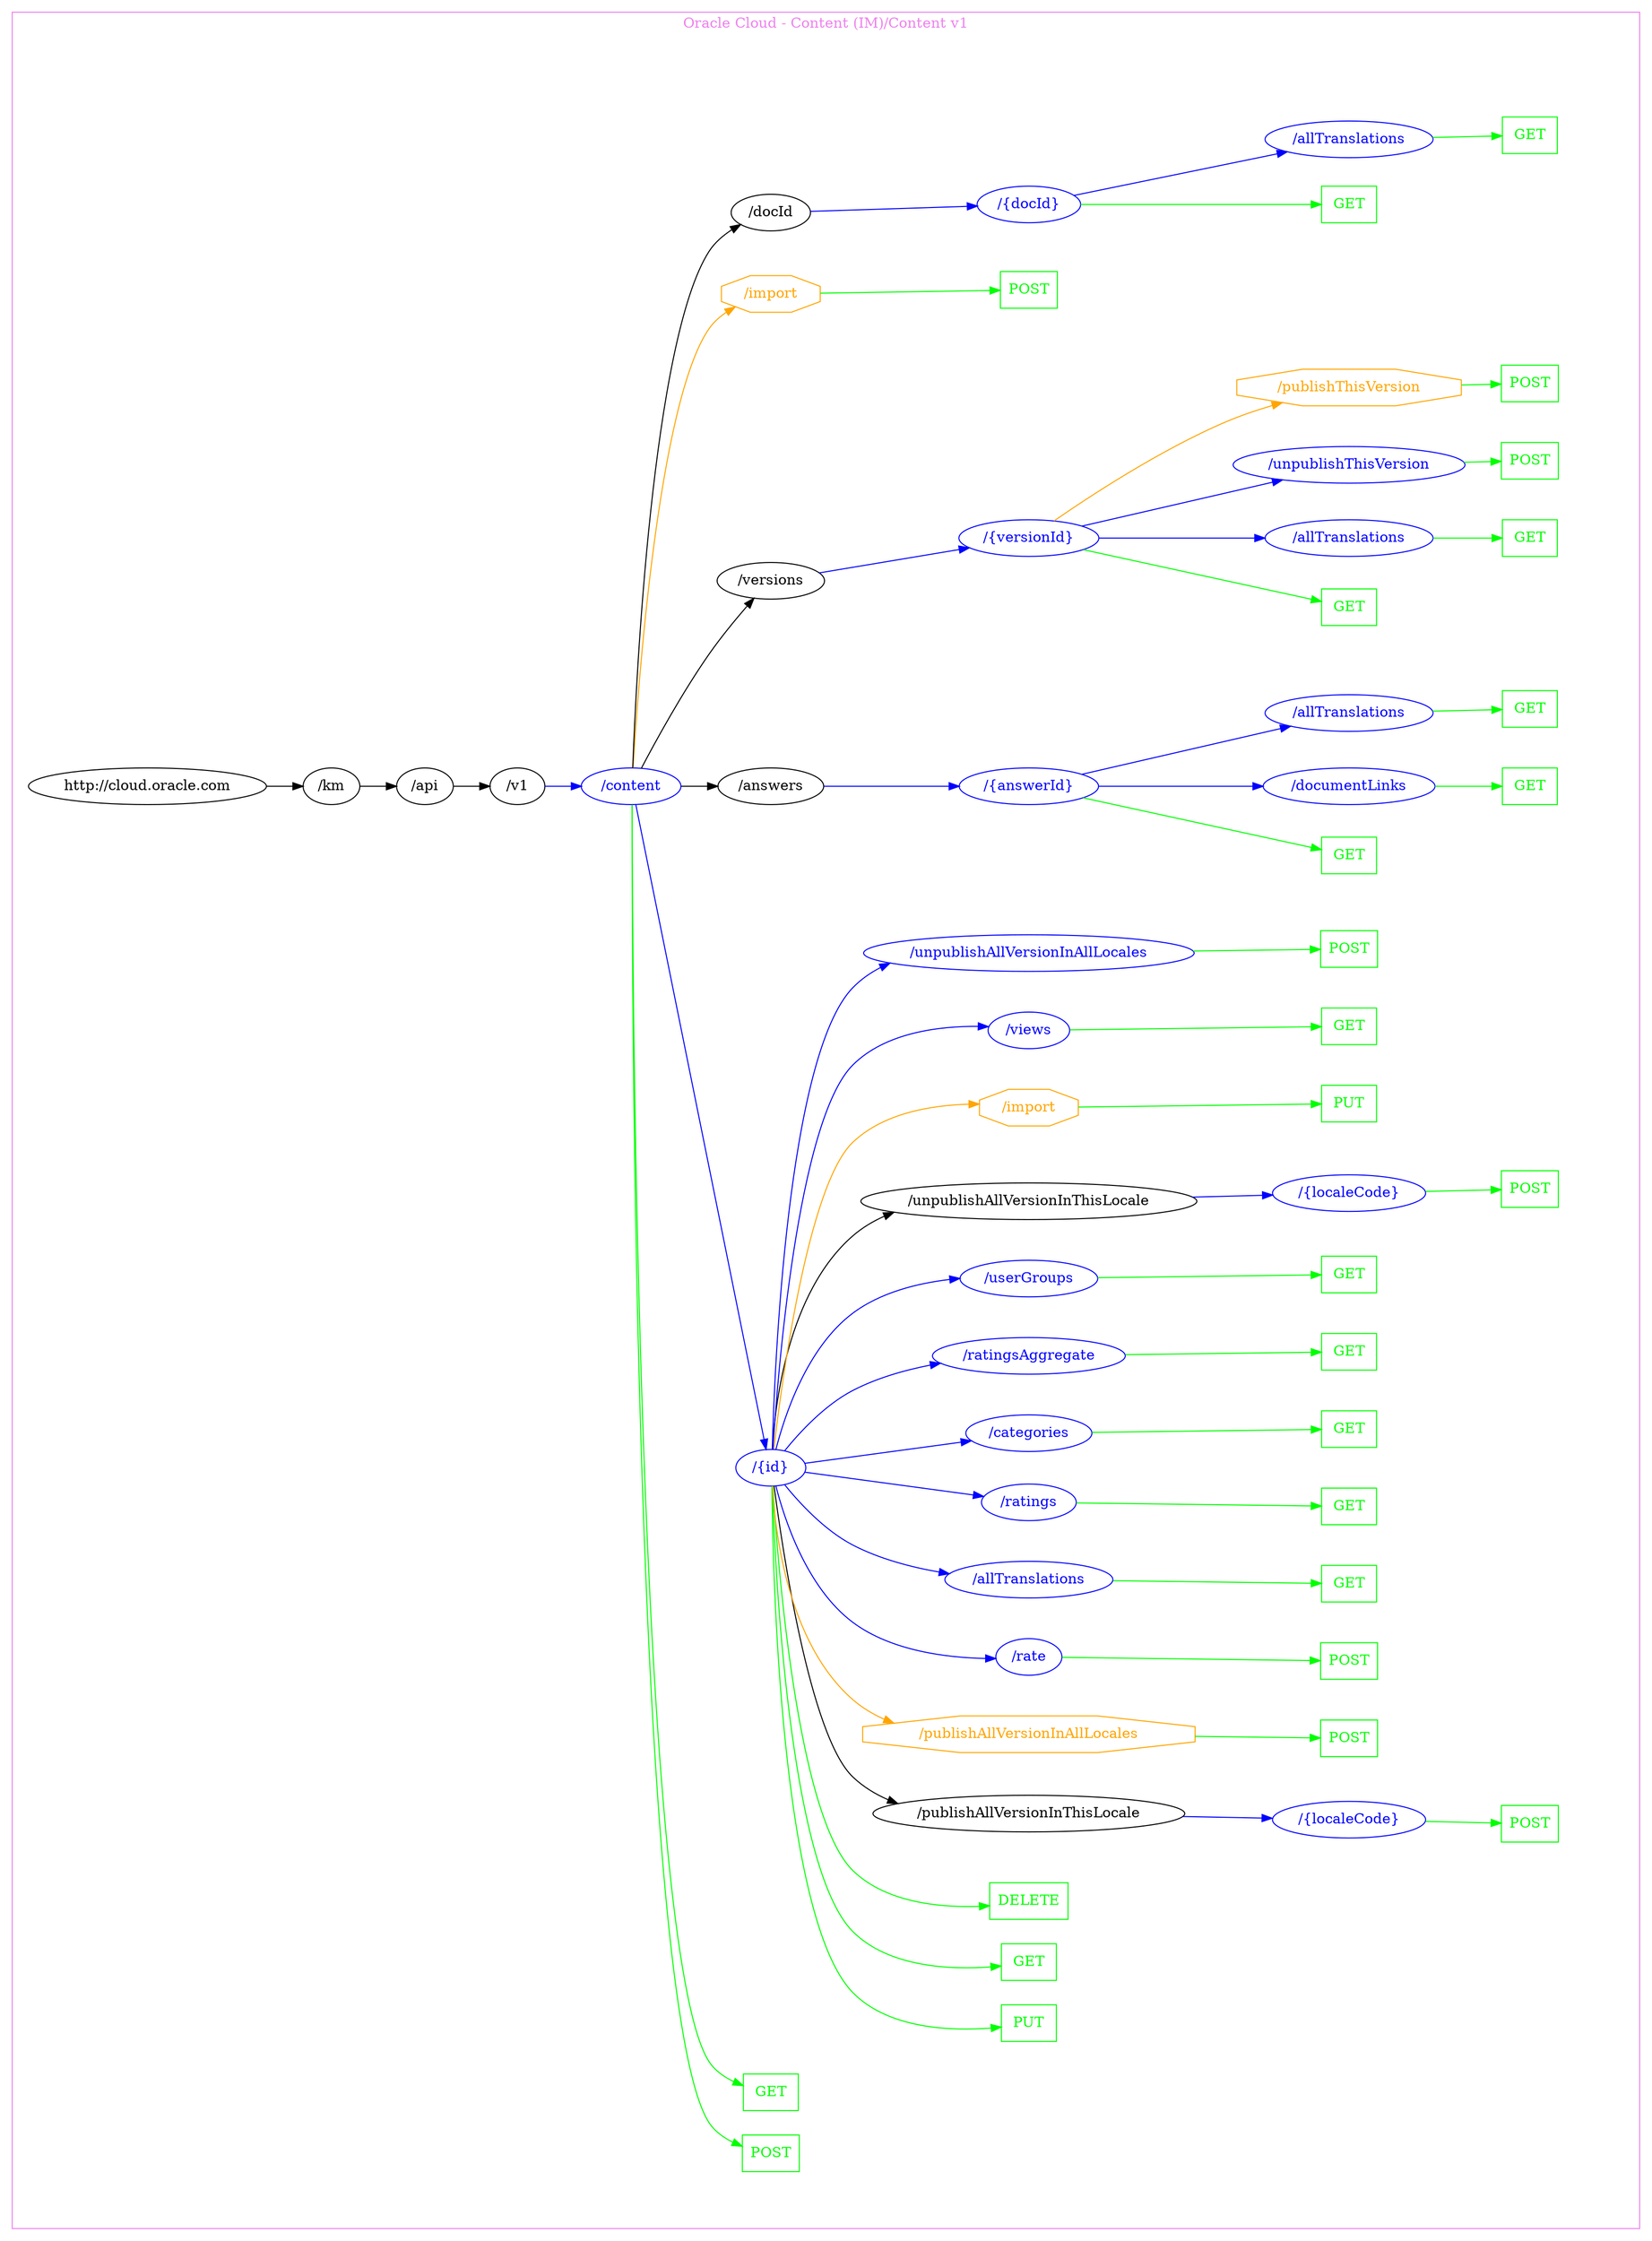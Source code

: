 digraph Cloud_Computing_REST_API {
rankdir="LR";
subgraph cluster_0 {
label="Oracle Cloud - Content (IM)/Content v1"
color=violet
fontcolor=violet
subgraph cluster_1 {
label=""
color=white
fontcolor=white
node1 [label="http://cloud.oracle.com", shape="ellipse", color="black", fontcolor="black"]
node1 -> node2 [color="black", fontcolor="black"]
subgraph cluster_2 {
label=""
color=white
fontcolor=white
node2 [label="/km", shape="ellipse", color="black", fontcolor="black"]
node2 -> node3 [color="black", fontcolor="black"]
subgraph cluster_3 {
label=""
color=white
fontcolor=white
node3 [label="/api", shape="ellipse", color="black", fontcolor="black"]
node3 -> node4 [color="black", fontcolor="black"]
subgraph cluster_4 {
label=""
color=white
fontcolor=white
node4 [label="/v1", shape="ellipse", color="black", fontcolor="black"]
node4 -> node5 [color="blue", fontcolor="blue"]
subgraph cluster_5 {
label=""
color=white
fontcolor=white
node5 [label="/content", shape="ellipse", color="blue", fontcolor="blue"]
node5 -> node6 [color="green", fontcolor="green"]
subgraph cluster_6 {
label=""
color=white
fontcolor=white
node6 [label="POST", shape="box", color="green", fontcolor="green"]
}
node5 -> node7 [color="green", fontcolor="green"]
subgraph cluster_7 {
label=""
color=white
fontcolor=white
node7 [label="GET", shape="box", color="green", fontcolor="green"]
}
node5 -> node8 [color="blue", fontcolor="blue"]
subgraph cluster_8 {
label=""
color=white
fontcolor=white
node8 [label="/{id}", shape="ellipse", color="blue", fontcolor="blue"]
node8 -> node9 [color="green", fontcolor="green"]
subgraph cluster_9 {
label=""
color=white
fontcolor=white
node9 [label="PUT", shape="box", color="green", fontcolor="green"]
}
node8 -> node10 [color="green", fontcolor="green"]
subgraph cluster_10 {
label=""
color=white
fontcolor=white
node10 [label="GET", shape="box", color="green", fontcolor="green"]
}
node8 -> node11 [color="green", fontcolor="green"]
subgraph cluster_11 {
label=""
color=white
fontcolor=white
node11 [label="DELETE", shape="box", color="green", fontcolor="green"]
}
node8 -> node12 [color="black", fontcolor="black"]
subgraph cluster_12 {
label=""
color=white
fontcolor=white
node12 [label="/publishAllVersionInThisLocale", shape="ellipse", color="black", fontcolor="black"]
node12 -> node13 [color="blue", fontcolor="blue"]
subgraph cluster_13 {
label=""
color=white
fontcolor=white
node13 [label="/{localeCode}", shape="ellipse", color="blue", fontcolor="blue"]
node13 -> node14 [color="green", fontcolor="green"]
subgraph cluster_14 {
label=""
color=white
fontcolor=white
node14 [label="POST", shape="box", color="green", fontcolor="green"]
}
}
}
node8 -> node15 [color="orange", fontcolor="orange"]
subgraph cluster_15 {
label=""
color=white
fontcolor=white
node15 [label="/publishAllVersionInAllLocales", shape="octagon", color="orange", fontcolor="orange"]
node15 -> node16 [color="green", fontcolor="green"]
subgraph cluster_16 {
label=""
color=white
fontcolor=white
node16 [label="POST", shape="box", color="green", fontcolor="green"]
}
}
node8 -> node17 [color="blue", fontcolor="blue"]
subgraph cluster_17 {
label=""
color=white
fontcolor=white
node17 [label="/rate", shape="ellipse", color="blue", fontcolor="blue"]
node17 -> node18 [color="green", fontcolor="green"]
subgraph cluster_18 {
label=""
color=white
fontcolor=white
node18 [label="POST", shape="box", color="green", fontcolor="green"]
}
}
node8 -> node19 [color="blue", fontcolor="blue"]
subgraph cluster_19 {
label=""
color=white
fontcolor=white
node19 [label="/allTranslations", shape="ellipse", color="blue", fontcolor="blue"]
node19 -> node20 [color="green", fontcolor="green"]
subgraph cluster_20 {
label=""
color=white
fontcolor=white
node20 [label="GET", shape="box", color="green", fontcolor="green"]
}
}
node8 -> node21 [color="blue", fontcolor="blue"]
subgraph cluster_21 {
label=""
color=white
fontcolor=white
node21 [label="/ratings", shape="ellipse", color="blue", fontcolor="blue"]
node21 -> node22 [color="green", fontcolor="green"]
subgraph cluster_22 {
label=""
color=white
fontcolor=white
node22 [label="GET", shape="box", color="green", fontcolor="green"]
}
}
node8 -> node23 [color="blue", fontcolor="blue"]
subgraph cluster_23 {
label=""
color=white
fontcolor=white
node23 [label="/categories", shape="ellipse", color="blue", fontcolor="blue"]
node23 -> node24 [color="green", fontcolor="green"]
subgraph cluster_24 {
label=""
color=white
fontcolor=white
node24 [label="GET", shape="box", color="green", fontcolor="green"]
}
}
node8 -> node25 [color="blue", fontcolor="blue"]
subgraph cluster_25 {
label=""
color=white
fontcolor=white
node25 [label="/ratingsAggregate", shape="ellipse", color="blue", fontcolor="blue"]
node25 -> node26 [color="green", fontcolor="green"]
subgraph cluster_26 {
label=""
color=white
fontcolor=white
node26 [label="GET", shape="box", color="green", fontcolor="green"]
}
}
node8 -> node27 [color="blue", fontcolor="blue"]
subgraph cluster_27 {
label=""
color=white
fontcolor=white
node27 [label="/userGroups", shape="ellipse", color="blue", fontcolor="blue"]
node27 -> node28 [color="green", fontcolor="green"]
subgraph cluster_28 {
label=""
color=white
fontcolor=white
node28 [label="GET", shape="box", color="green", fontcolor="green"]
}
}
node8 -> node29 [color="black", fontcolor="black"]
subgraph cluster_29 {
label=""
color=white
fontcolor=white
node29 [label="/unpublishAllVersionInThisLocale", shape="ellipse", color="black", fontcolor="black"]
node29 -> node30 [color="blue", fontcolor="blue"]
subgraph cluster_30 {
label=""
color=white
fontcolor=white
node30 [label="/{localeCode}", shape="ellipse", color="blue", fontcolor="blue"]
node30 -> node31 [color="green", fontcolor="green"]
subgraph cluster_31 {
label=""
color=white
fontcolor=white
node31 [label="POST", shape="box", color="green", fontcolor="green"]
}
}
}
node8 -> node32 [color="orange", fontcolor="orange"]
subgraph cluster_32 {
label=""
color=white
fontcolor=white
node32 [label="/import", shape="octagon", color="orange", fontcolor="orange"]
node32 -> node33 [color="green", fontcolor="green"]
subgraph cluster_33 {
label=""
color=white
fontcolor=white
node33 [label="PUT", shape="box", color="green", fontcolor="green"]
}
}
node8 -> node34 [color="blue", fontcolor="blue"]
subgraph cluster_34 {
label=""
color=white
fontcolor=white
node34 [label="/views", shape="ellipse", color="blue", fontcolor="blue"]
node34 -> node35 [color="green", fontcolor="green"]
subgraph cluster_35 {
label=""
color=white
fontcolor=white
node35 [label="GET", shape="box", color="green", fontcolor="green"]
}
}
node8 -> node36 [color="blue", fontcolor="blue"]
subgraph cluster_36 {
label=""
color=white
fontcolor=white
node36 [label="/unpublishAllVersionInAllLocales", shape="ellipse", color="blue", fontcolor="blue"]
node36 -> node37 [color="green", fontcolor="green"]
subgraph cluster_37 {
label=""
color=white
fontcolor=white
node37 [label="POST", shape="box", color="green", fontcolor="green"]
}
}
}
node5 -> node38 [color="black", fontcolor="black"]
subgraph cluster_38 {
label=""
color=white
fontcolor=white
node38 [label="/answers", shape="ellipse", color="black", fontcolor="black"]
node38 -> node39 [color="blue", fontcolor="blue"]
subgraph cluster_39 {
label=""
color=white
fontcolor=white
node39 [label="/{answerId}", shape="ellipse", color="blue", fontcolor="blue"]
node39 -> node40 [color="green", fontcolor="green"]
subgraph cluster_40 {
label=""
color=white
fontcolor=white
node40 [label="GET", shape="box", color="green", fontcolor="green"]
}
node39 -> node41 [color="blue", fontcolor="blue"]
subgraph cluster_41 {
label=""
color=white
fontcolor=white
node41 [label="/documentLinks", shape="ellipse", color="blue", fontcolor="blue"]
node41 -> node42 [color="green", fontcolor="green"]
subgraph cluster_42 {
label=""
color=white
fontcolor=white
node42 [label="GET", shape="box", color="green", fontcolor="green"]
}
}
node39 -> node43 [color="blue", fontcolor="blue"]
subgraph cluster_43 {
label=""
color=white
fontcolor=white
node43 [label="/allTranslations", shape="ellipse", color="blue", fontcolor="blue"]
node43 -> node44 [color="green", fontcolor="green"]
subgraph cluster_44 {
label=""
color=white
fontcolor=white
node44 [label="GET", shape="box", color="green", fontcolor="green"]
}
}
}
}
node5 -> node45 [color="black", fontcolor="black"]
subgraph cluster_45 {
label=""
color=white
fontcolor=white
node45 [label="/versions", shape="ellipse", color="black", fontcolor="black"]
node45 -> node46 [color="blue", fontcolor="blue"]
subgraph cluster_46 {
label=""
color=white
fontcolor=white
node46 [label="/{versionId}", shape="ellipse", color="blue", fontcolor="blue"]
node46 -> node47 [color="green", fontcolor="green"]
subgraph cluster_47 {
label=""
color=white
fontcolor=white
node47 [label="GET", shape="box", color="green", fontcolor="green"]
}
node46 -> node48 [color="blue", fontcolor="blue"]
subgraph cluster_48 {
label=""
color=white
fontcolor=white
node48 [label="/allTranslations", shape="ellipse", color="blue", fontcolor="blue"]
node48 -> node49 [color="green", fontcolor="green"]
subgraph cluster_49 {
label=""
color=white
fontcolor=white
node49 [label="GET", shape="box", color="green", fontcolor="green"]
}
}
node46 -> node50 [color="blue", fontcolor="blue"]
subgraph cluster_50 {
label=""
color=white
fontcolor=white
node50 [label="/unpublishThisVersion", shape="ellipse", color="blue", fontcolor="blue"]
node50 -> node51 [color="green", fontcolor="green"]
subgraph cluster_51 {
label=""
color=white
fontcolor=white
node51 [label="POST", shape="box", color="green", fontcolor="green"]
}
}
node46 -> node52 [color="orange", fontcolor="orange"]
subgraph cluster_52 {
label=""
color=white
fontcolor=white
node52 [label="/publishThisVersion", shape="octagon", color="orange", fontcolor="orange"]
node52 -> node53 [color="green", fontcolor="green"]
subgraph cluster_53 {
label=""
color=white
fontcolor=white
node53 [label="POST", shape="box", color="green", fontcolor="green"]
}
}
}
}
node5 -> node54 [color="orange", fontcolor="orange"]
subgraph cluster_54 {
label=""
color=white
fontcolor=white
node54 [label="/import", shape="octagon", color="orange", fontcolor="orange"]
node54 -> node55 [color="green", fontcolor="green"]
subgraph cluster_55 {
label=""
color=white
fontcolor=white
node55 [label="POST", shape="box", color="green", fontcolor="green"]
}
}
node5 -> node56 [color="black", fontcolor="black"]
subgraph cluster_56 {
label=""
color=white
fontcolor=white
node56 [label="/docId", shape="ellipse", color="black", fontcolor="black"]
node56 -> node57 [color="blue", fontcolor="blue"]
subgraph cluster_57 {
label=""
color=white
fontcolor=white
node57 [label="/{docId}", shape="ellipse", color="blue", fontcolor="blue"]
node57 -> node58 [color="green", fontcolor="green"]
subgraph cluster_58 {
label=""
color=white
fontcolor=white
node58 [label="GET", shape="box", color="green", fontcolor="green"]
}
node57 -> node59 [color="blue", fontcolor="blue"]
subgraph cluster_59 {
label=""
color=white
fontcolor=white
node59 [label="/allTranslations", shape="ellipse", color="blue", fontcolor="blue"]
node59 -> node60 [color="green", fontcolor="green"]
subgraph cluster_60 {
label=""
color=white
fontcolor=white
node60 [label="GET", shape="box", color="green", fontcolor="green"]
}
}
}
}
}
}
}
}
}
}
}
